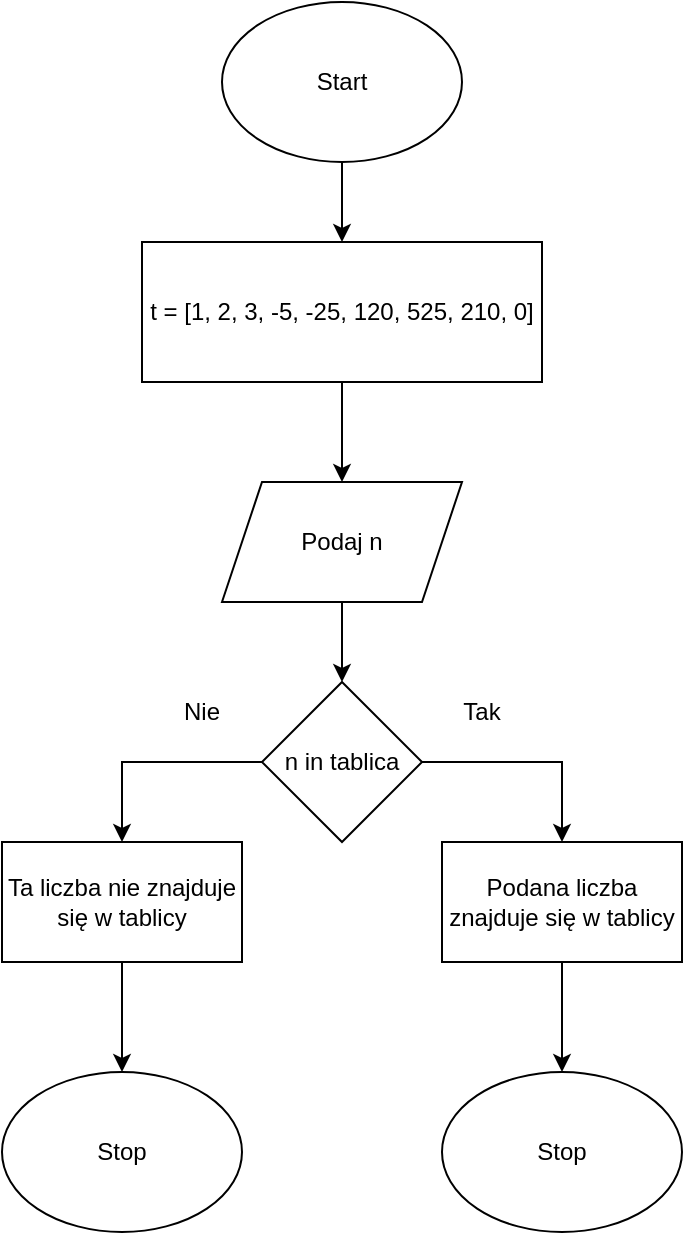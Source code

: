 <mxfile version="21.0.6" type="device"><diagram id="C5RBs43oDa-KdzZeNtuy" name="Page-1"><mxGraphModel dx="1387" dy="756" grid="1" gridSize="10" guides="1" tooltips="1" connect="1" arrows="1" fold="1" page="1" pageScale="1" pageWidth="827" pageHeight="1169" math="0" shadow="0"><root><mxCell id="WIyWlLk6GJQsqaUBKTNV-0"/><mxCell id="WIyWlLk6GJQsqaUBKTNV-1" parent="WIyWlLk6GJQsqaUBKTNV-0"/><mxCell id="HS5Rx_MoKatWGOZQJjo8-1" style="edgeStyle=orthogonalEdgeStyle;rounded=0;orthogonalLoop=1;jettySize=auto;html=1;entryX=0.5;entryY=0;entryDx=0;entryDy=0;" parent="WIyWlLk6GJQsqaUBKTNV-1" source="wEPcdbPYhGr3-dHpcgvf-0" target="wEPcdbPYhGr3-dHpcgvf-3" edge="1"><mxGeometry relative="1" as="geometry"/></mxCell><mxCell id="wEPcdbPYhGr3-dHpcgvf-0" value="Start" style="ellipse;whiteSpace=wrap;html=1;" parent="WIyWlLk6GJQsqaUBKTNV-1" vertex="1"><mxGeometry x="320" y="10" width="120" height="80" as="geometry"/></mxCell><mxCell id="HS5Rx_MoKatWGOZQJjo8-3" style="edgeStyle=orthogonalEdgeStyle;rounded=0;orthogonalLoop=1;jettySize=auto;html=1;entryX=0.5;entryY=0;entryDx=0;entryDy=0;" parent="WIyWlLk6GJQsqaUBKTNV-1" source="wEPcdbPYhGr3-dHpcgvf-1" target="wEPcdbPYhGr3-dHpcgvf-4" edge="1"><mxGeometry relative="1" as="geometry"/></mxCell><mxCell id="wEPcdbPYhGr3-dHpcgvf-1" value="Podaj n" style="shape=parallelogram;perimeter=parallelogramPerimeter;whiteSpace=wrap;html=1;fixedSize=1;" parent="WIyWlLk6GJQsqaUBKTNV-1" vertex="1"><mxGeometry x="320" y="250" width="120" height="60" as="geometry"/></mxCell><mxCell id="HS5Rx_MoKatWGOZQJjo8-2" style="edgeStyle=orthogonalEdgeStyle;rounded=0;orthogonalLoop=1;jettySize=auto;html=1;" parent="WIyWlLk6GJQsqaUBKTNV-1" source="wEPcdbPYhGr3-dHpcgvf-3" target="wEPcdbPYhGr3-dHpcgvf-1" edge="1"><mxGeometry relative="1" as="geometry"/></mxCell><mxCell id="wEPcdbPYhGr3-dHpcgvf-3" value="t = [1, 2, 3, -5, -25, 120, 525, 210, 0]" style="rounded=0;whiteSpace=wrap;html=1;" parent="WIyWlLk6GJQsqaUBKTNV-1" vertex="1"><mxGeometry x="280" y="130" width="200" height="70" as="geometry"/></mxCell><mxCell id="wEPcdbPYhGr3-dHpcgvf-11" style="edgeStyle=orthogonalEdgeStyle;rounded=0;orthogonalLoop=1;jettySize=auto;html=1;entryX=0.5;entryY=0;entryDx=0;entryDy=0;" parent="WIyWlLk6GJQsqaUBKTNV-1" source="wEPcdbPYhGr3-dHpcgvf-4" target="wEPcdbPYhGr3-dHpcgvf-10" edge="1"><mxGeometry relative="1" as="geometry"/></mxCell><mxCell id="wEPcdbPYhGr3-dHpcgvf-13" style="edgeStyle=orthogonalEdgeStyle;rounded=0;orthogonalLoop=1;jettySize=auto;html=1;entryX=0.5;entryY=0;entryDx=0;entryDy=0;" parent="WIyWlLk6GJQsqaUBKTNV-1" source="wEPcdbPYhGr3-dHpcgvf-4" target="wEPcdbPYhGr3-dHpcgvf-12" edge="1"><mxGeometry relative="1" as="geometry"/></mxCell><mxCell id="wEPcdbPYhGr3-dHpcgvf-4" value="n in tablica" style="rhombus;whiteSpace=wrap;html=1;" parent="WIyWlLk6GJQsqaUBKTNV-1" vertex="1"><mxGeometry x="340" y="350" width="80" height="80" as="geometry"/></mxCell><mxCell id="wEPcdbPYhGr3-dHpcgvf-10" value="Podana liczba znajduje się w tablicy" style="rounded=0;whiteSpace=wrap;html=1;" parent="WIyWlLk6GJQsqaUBKTNV-1" vertex="1"><mxGeometry x="430" y="430" width="120" height="60" as="geometry"/></mxCell><mxCell id="wEPcdbPYhGr3-dHpcgvf-12" value="Ta liczba nie znajduje się w tablicy" style="rounded=0;whiteSpace=wrap;html=1;" parent="WIyWlLk6GJQsqaUBKTNV-1" vertex="1"><mxGeometry x="210" y="430" width="120" height="60" as="geometry"/></mxCell><mxCell id="HS5Rx_MoKatWGOZQJjo8-4" value="Tak" style="text;html=1;strokeColor=none;fillColor=none;align=center;verticalAlign=middle;whiteSpace=wrap;rounded=0;" parent="WIyWlLk6GJQsqaUBKTNV-1" vertex="1"><mxGeometry x="420" y="350" width="60" height="30" as="geometry"/></mxCell><mxCell id="RJn3iBMVaRg3BDZMJ8ZU-0" value="Nie" style="text;html=1;strokeColor=none;fillColor=none;align=center;verticalAlign=middle;whiteSpace=wrap;rounded=0;" vertex="1" parent="WIyWlLk6GJQsqaUBKTNV-1"><mxGeometry x="280" y="350" width="60" height="30" as="geometry"/></mxCell><mxCell id="RJn3iBMVaRg3BDZMJ8ZU-1" value="" style="endArrow=classic;html=1;rounded=0;exitX=0.5;exitY=1;exitDx=0;exitDy=0;" edge="1" parent="WIyWlLk6GJQsqaUBKTNV-1" source="wEPcdbPYhGr3-dHpcgvf-12" target="RJn3iBMVaRg3BDZMJ8ZU-2"><mxGeometry width="50" height="50" relative="1" as="geometry"><mxPoint x="390" y="410" as="sourcePoint"/><mxPoint x="270" y="530" as="targetPoint"/></mxGeometry></mxCell><mxCell id="RJn3iBMVaRg3BDZMJ8ZU-2" value="Stop" style="ellipse;whiteSpace=wrap;html=1;" vertex="1" parent="WIyWlLk6GJQsqaUBKTNV-1"><mxGeometry x="210" y="545" width="120" height="80" as="geometry"/></mxCell><mxCell id="RJn3iBMVaRg3BDZMJ8ZU-3" value="" style="endArrow=classic;html=1;rounded=0;exitX=0.5;exitY=1;exitDx=0;exitDy=0;" edge="1" parent="WIyWlLk6GJQsqaUBKTNV-1" source="wEPcdbPYhGr3-dHpcgvf-10" target="RJn3iBMVaRg3BDZMJ8ZU-4"><mxGeometry width="50" height="50" relative="1" as="geometry"><mxPoint x="390" y="410" as="sourcePoint"/><mxPoint x="490" y="550" as="targetPoint"/></mxGeometry></mxCell><mxCell id="RJn3iBMVaRg3BDZMJ8ZU-4" value="Stop" style="ellipse;whiteSpace=wrap;html=1;" vertex="1" parent="WIyWlLk6GJQsqaUBKTNV-1"><mxGeometry x="430" y="545" width="120" height="80" as="geometry"/></mxCell></root></mxGraphModel></diagram></mxfile>